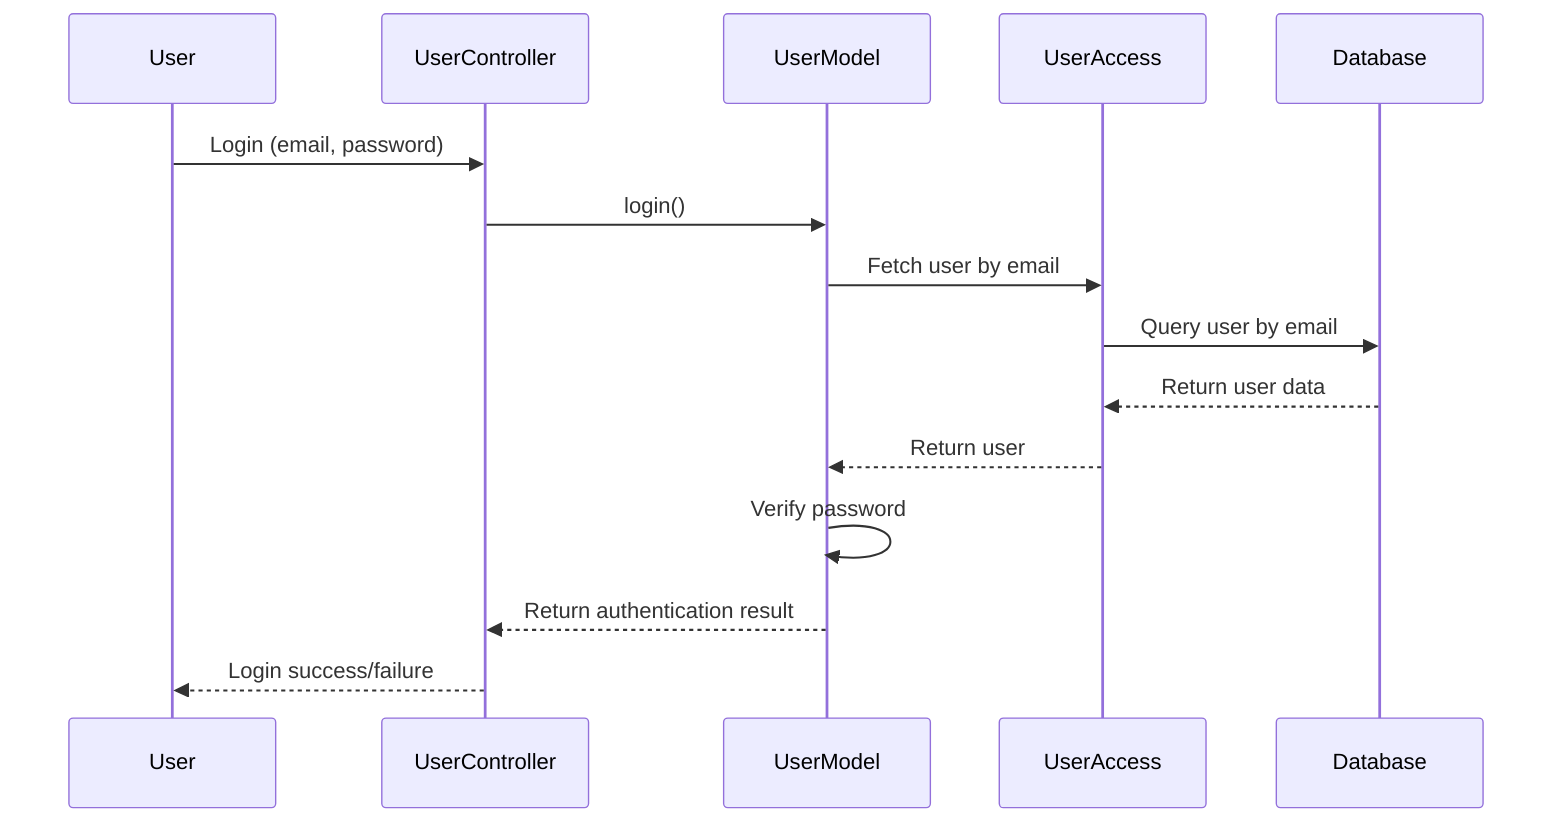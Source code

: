 sequenceDiagram
    participant User
    participant UserController
    participant UserModel
    participant UserAccess
    participant Database

    User->>UserController: Login (email, password)
    UserController->>UserModel: login()
    UserModel->>UserAccess: Fetch user by email
    UserAccess->>Database: Query user by email
    Database-->>UserAccess: Return user data
    UserAccess-->>UserModel: Return user
    UserModel->>UserModel: Verify password
    UserModel-->>UserController: Return authentication result
    UserController-->>User: Login success/failure